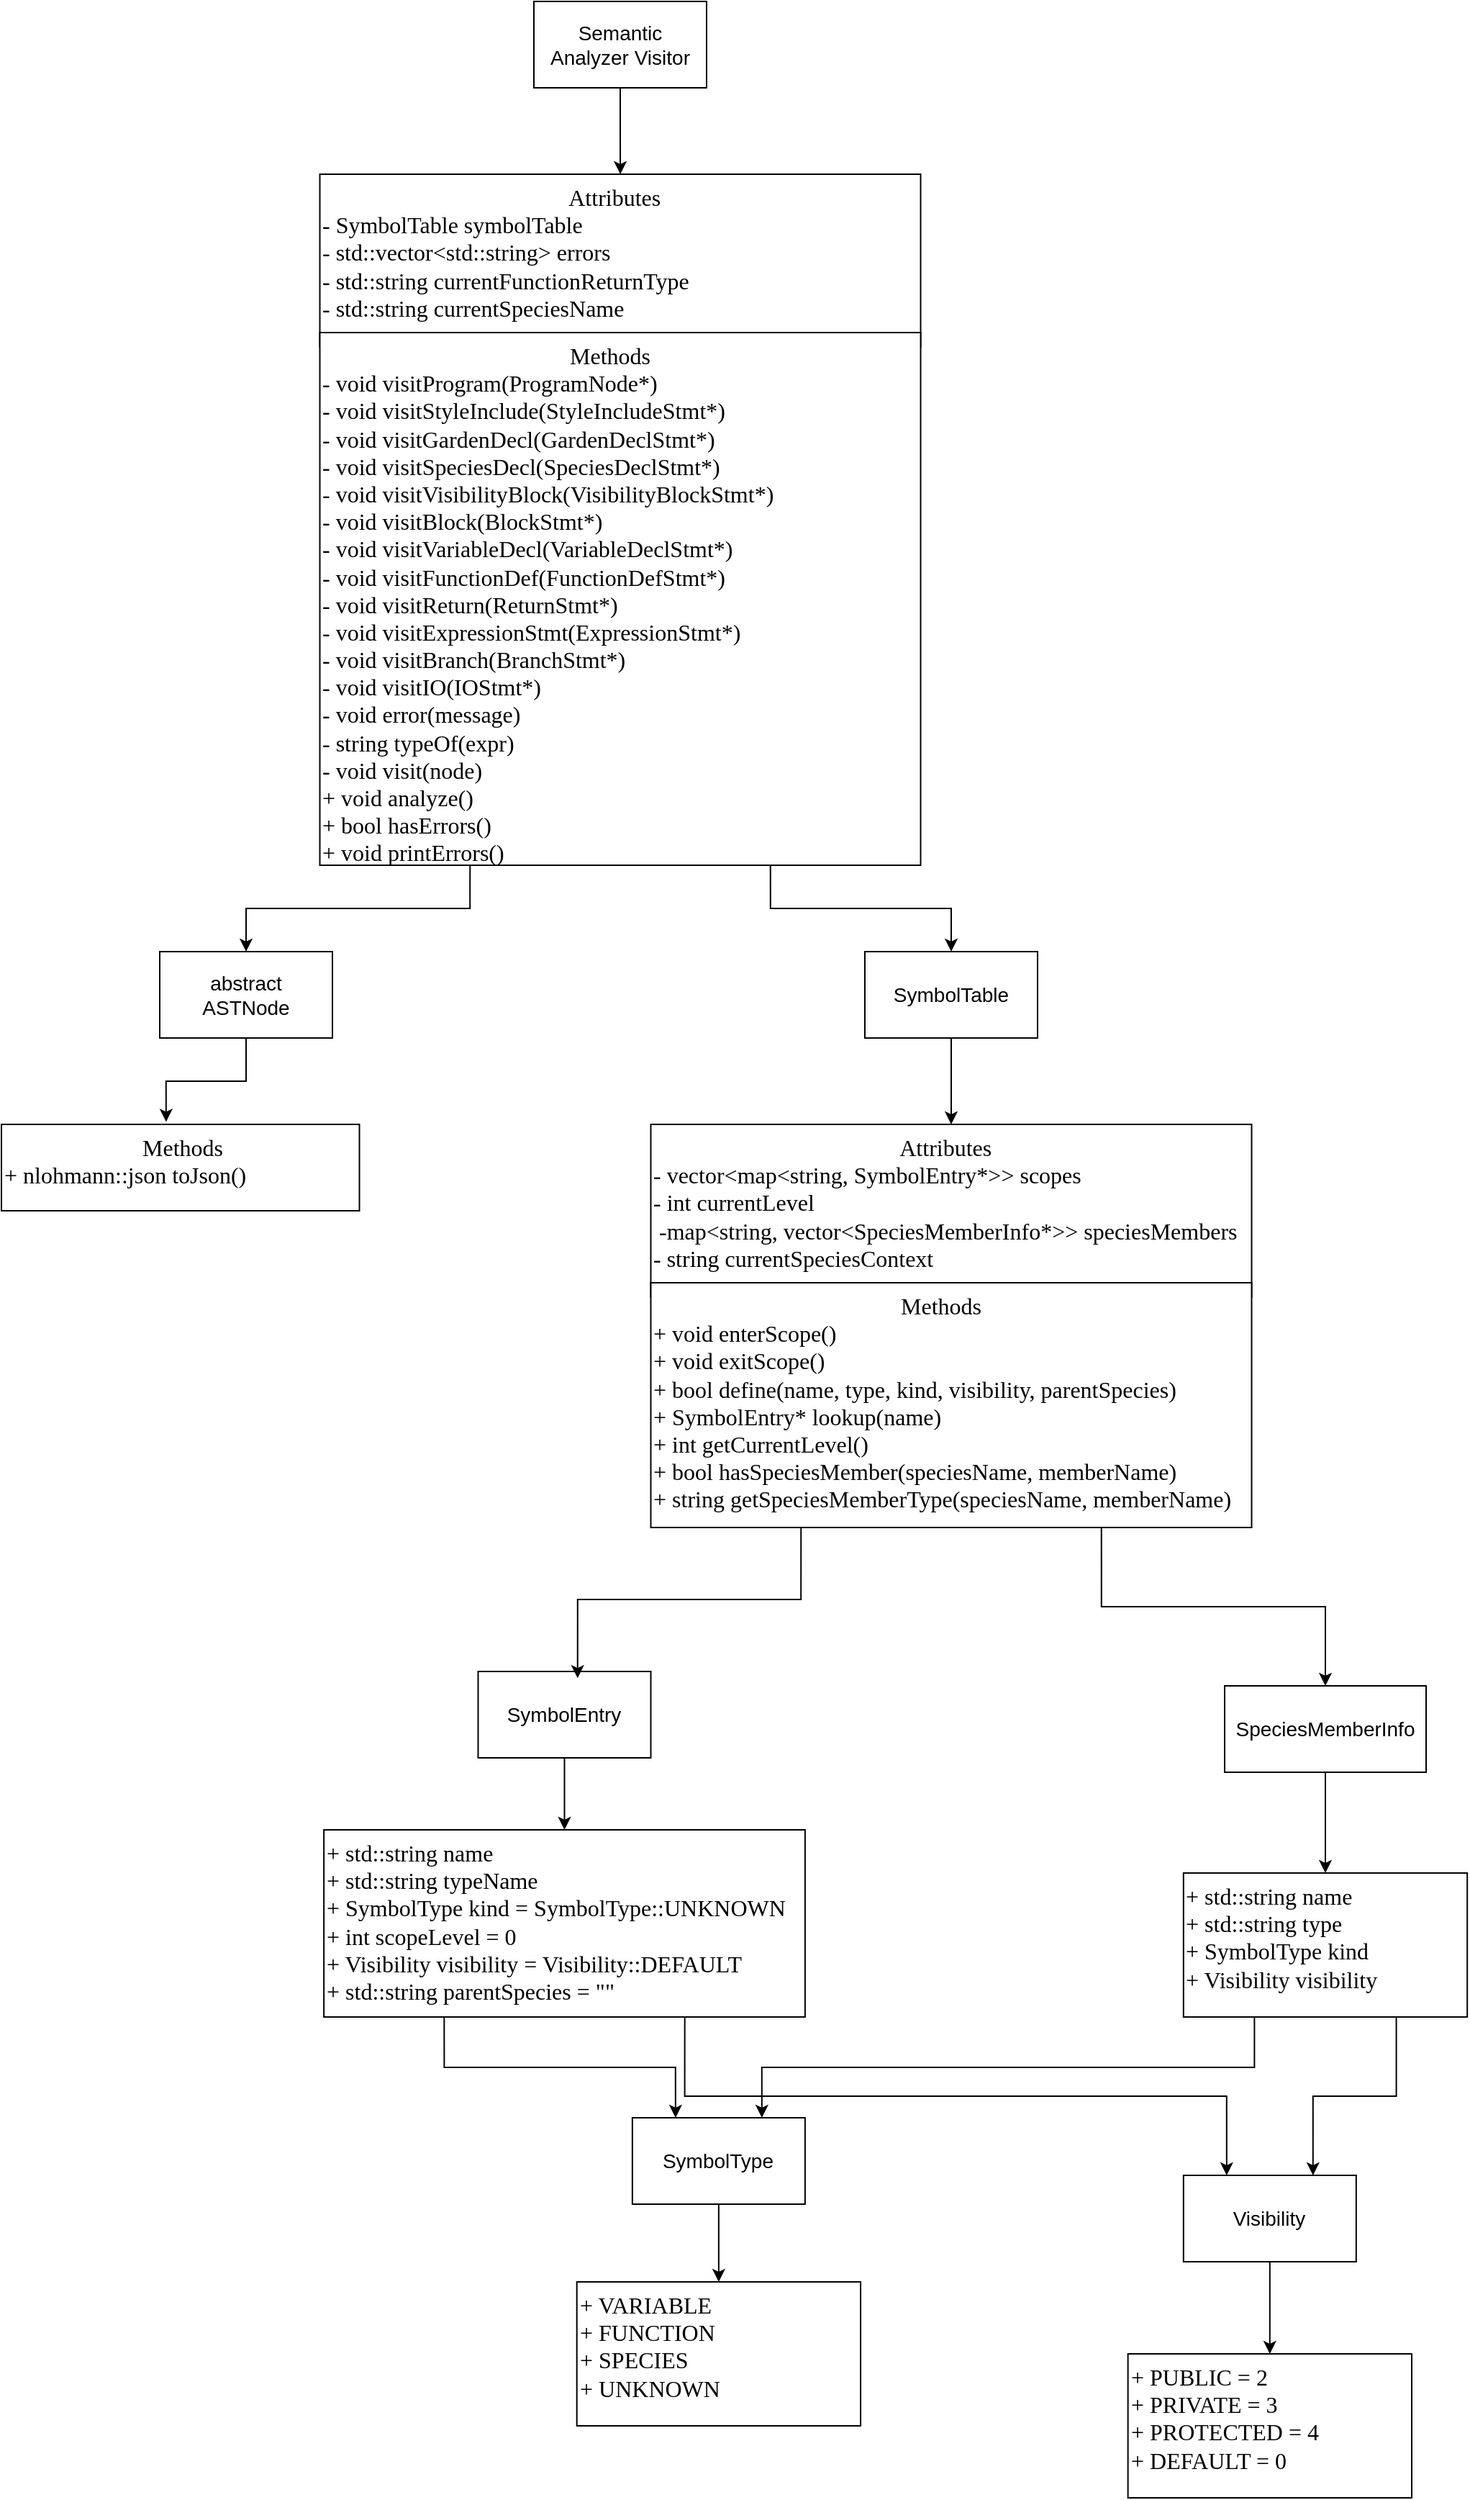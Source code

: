 <mxfile version="26.2.14">
  <diagram name="Trang-1" id="ae18-4LUJwS0NWcRIFIJ">
    <mxGraphModel grid="1" page="1" gridSize="10" guides="1" tooltips="1" connect="1" arrows="1" fold="1" pageScale="1" pageWidth="827" pageHeight="1169" math="0" shadow="0">
      <root>
        <mxCell id="0" />
        <mxCell id="1" parent="0" />
        <mxCell id="i1gnTmM2DgrWp9bDKEA0-6" style="edgeStyle=orthogonalEdgeStyle;rounded=0;orthogonalLoop=1;jettySize=auto;html=1;exitX=0.5;exitY=1;exitDx=0;exitDy=0;" edge="1" parent="1" source="i1gnTmM2DgrWp9bDKEA0-1" target="i1gnTmM2DgrWp9bDKEA0-4">
          <mxGeometry relative="1" as="geometry" />
        </mxCell>
        <mxCell id="i1gnTmM2DgrWp9bDKEA0-1" value="Semantic&lt;br&gt;Analyzer Visitor" style="rounded=0;whiteSpace=wrap;html=1;spacing=2;fontSize=14;" vertex="1" parent="1">
          <mxGeometry x="390" y="70" width="120" height="60" as="geometry" />
        </mxCell>
        <mxCell id="i1gnTmM2DgrWp9bDKEA0-4" value="&lt;font&gt;&lt;span style=&quot;white-space: pre;&quot;&gt;&#x9;&lt;/span&gt;&lt;span style=&quot;white-space: pre;&quot;&gt;&#x9;&lt;/span&gt;&lt;span style=&quot;white-space: pre;&quot;&gt;&#x9;&lt;span style=&quot;white-space: pre;&quot;&gt;&#x9;&lt;/span&gt;&lt;span style=&quot;white-space: pre;&quot;&gt;&#x9;&lt;/span&gt; &lt;/span&gt;&amp;nbsp; Attributes&lt;/font&gt;&lt;div&gt;&lt;div&gt;&lt;font&gt;-&lt;/font&gt;&lt;span style=&quot;background-color: transparent;&quot;&gt;&amp;nbsp;SymbolTable symbolTable&lt;/span&gt;&lt;/div&gt;&lt;div&gt;- std::vector&amp;lt;std::string&amp;gt; errors&lt;/div&gt;&lt;div&gt;- std::string currentFunctionReturnType&lt;/div&gt;&lt;div&gt;- std::string currentSpeciesName&lt;/div&gt;&lt;div&gt;&lt;br&gt;&lt;/div&gt;&lt;div&gt;&lt;br&gt;&lt;/div&gt;&lt;div&gt;&lt;br&gt;&lt;/div&gt;&lt;/div&gt;" style="rounded=0;whiteSpace=wrap;html=1;align=left;verticalAlign=top;fontSize=16;fontFamily=Times New Roman;" vertex="1" parent="1">
          <mxGeometry x="241.25" y="190" width="417.5" height="120" as="geometry" />
        </mxCell>
        <mxCell id="i1gnTmM2DgrWp9bDKEA0-15" style="edgeStyle=orthogonalEdgeStyle;rounded=0;orthogonalLoop=1;jettySize=auto;html=1;exitX=0.25;exitY=1;exitDx=0;exitDy=0;entryX=0.5;entryY=0;entryDx=0;entryDy=0;" edge="1" parent="1" source="i1gnTmM2DgrWp9bDKEA0-5" target="i1gnTmM2DgrWp9bDKEA0-10">
          <mxGeometry relative="1" as="geometry" />
        </mxCell>
        <mxCell id="i1gnTmM2DgrWp9bDKEA0-18" style="edgeStyle=orthogonalEdgeStyle;rounded=0;orthogonalLoop=1;jettySize=auto;html=1;exitX=0.75;exitY=1;exitDx=0;exitDy=0;entryX=0.5;entryY=0;entryDx=0;entryDy=0;" edge="1" parent="1" source="i1gnTmM2DgrWp9bDKEA0-5" target="i1gnTmM2DgrWp9bDKEA0-17">
          <mxGeometry relative="1" as="geometry" />
        </mxCell>
        <mxCell id="i1gnTmM2DgrWp9bDKEA0-5" value="&lt;font&gt;&lt;span style=&quot;white-space: pre;&quot;&gt;&#x9;&lt;/span&gt;&lt;span style=&quot;white-space: pre;&quot;&gt;&#x9;&lt;/span&gt;&lt;span style=&quot;white-space: pre;&quot;&gt;&#x9;&lt;span style=&quot;white-space: pre;&quot;&gt;&#x9;&lt;span style=&quot;white-space: pre;&quot;&gt;&#x9;&lt;/span&gt;   &lt;/span&gt;&lt;/span&gt;Methods&lt;/font&gt;&lt;div&gt;&lt;div&gt;&lt;div&gt;&lt;div&gt;- void visitProgram(ProgramNode*)&lt;/div&gt;&lt;div&gt;- void visitStyleInclude(StyleIncludeStmt*)&lt;/div&gt;&lt;div&gt;- void visitGardenDecl(GardenDeclStmt*)&lt;/div&gt;&lt;div&gt;- void visitSpeciesDecl(SpeciesDeclStmt*)&lt;/div&gt;&lt;div&gt;- void visitVisibilityBlock(VisibilityBlockStmt*)&lt;/div&gt;&lt;div&gt;- void visitBlock(BlockStmt*)&lt;/div&gt;&lt;div&gt;- void visitVariableDecl(VariableDeclStmt*)&lt;/div&gt;&lt;div&gt;- void visitFunctionDef(FunctionDefStmt*)&lt;/div&gt;&lt;div&gt;- void visitReturn(ReturnStmt*)&lt;/div&gt;&lt;div&gt;- void visitExpressionStmt(ExpressionStmt*)&lt;/div&gt;&lt;div&gt;- void visitBranch(BranchStmt*)&lt;/div&gt;&lt;div&gt;- void visitIO(IOStmt*)&lt;/div&gt;&lt;/div&gt;&lt;/div&gt;&lt;/div&gt;&lt;div&gt;&lt;div&gt;- void error(message)&lt;/div&gt;&lt;div&gt;- string typeOf(expr)&lt;/div&gt;&lt;div&gt;- void visit(node)&lt;/div&gt;&lt;/div&gt;&lt;div&gt;&lt;div&gt;+ void analyze()&lt;/div&gt;&lt;div&gt;+ bool hasErrors()&lt;/div&gt;&lt;div&gt;+ void printErrors()&lt;/div&gt;&lt;/div&gt;&lt;div&gt;&lt;br&gt;&lt;/div&gt;" style="rounded=0;whiteSpace=wrap;html=1;align=left;verticalAlign=top;fontSize=16;fontFamily=Times New Roman;" vertex="1" parent="1">
          <mxGeometry x="241.25" y="300" width="417.5" height="370" as="geometry" />
        </mxCell>
        <mxCell id="i1gnTmM2DgrWp9bDKEA0-10" value="abstract&lt;br&gt;ASTNode" style="rounded=0;whiteSpace=wrap;html=1;spacing=2;fontSize=14;" vertex="1" parent="1">
          <mxGeometry x="130" y="730" width="120" height="60" as="geometry" />
        </mxCell>
        <mxCell id="i1gnTmM2DgrWp9bDKEA0-13" value="&lt;font&gt;&lt;span style=&quot;white-space: pre;&quot;&gt;&#x9;&lt;span style=&quot;white-space: pre;&quot;&gt;&#x9;&lt;/span&gt;&lt;span style=&quot;white-space: pre;&quot;&gt;&#x9;&lt;/span&gt;&lt;/span&gt;Methods&lt;/font&gt;&lt;div&gt;+ nlohmann::json toJson()&lt;/div&gt;&lt;div&gt;&lt;br&gt;&lt;/div&gt;" style="rounded=0;whiteSpace=wrap;html=1;align=left;verticalAlign=top;fontSize=16;fontFamily=Times New Roman;" vertex="1" parent="1">
          <mxGeometry x="20" y="850" width="248.75" height="60" as="geometry" />
        </mxCell>
        <mxCell id="i1gnTmM2DgrWp9bDKEA0-14" style="edgeStyle=orthogonalEdgeStyle;rounded=0;orthogonalLoop=1;jettySize=auto;html=1;exitX=0.5;exitY=1;exitDx=0;exitDy=0;entryX=0.46;entryY=-0.03;entryDx=0;entryDy=0;entryPerimeter=0;" edge="1" parent="1" source="i1gnTmM2DgrWp9bDKEA0-10" target="i1gnTmM2DgrWp9bDKEA0-13">
          <mxGeometry relative="1" as="geometry" />
        </mxCell>
        <mxCell id="i1gnTmM2DgrWp9bDKEA0-21" style="edgeStyle=orthogonalEdgeStyle;rounded=0;orthogonalLoop=1;jettySize=auto;html=1;exitX=0.5;exitY=1;exitDx=0;exitDy=0;entryX=0.5;entryY=0;entryDx=0;entryDy=0;" edge="1" parent="1" source="i1gnTmM2DgrWp9bDKEA0-17" target="i1gnTmM2DgrWp9bDKEA0-19">
          <mxGeometry relative="1" as="geometry" />
        </mxCell>
        <mxCell id="i1gnTmM2DgrWp9bDKEA0-17" value="SymbolTable" style="rounded=0;whiteSpace=wrap;html=1;spacing=2;fontSize=14;" vertex="1" parent="1">
          <mxGeometry x="620" y="730" width="120" height="60" as="geometry" />
        </mxCell>
        <mxCell id="i1gnTmM2DgrWp9bDKEA0-19" value="&lt;font&gt;&lt;span style=&quot;white-space: pre;&quot;&gt;&#x9;&lt;/span&gt;&lt;span style=&quot;white-space: pre;&quot;&gt;&#x9;&lt;/span&gt;&lt;span style=&quot;white-space: pre;&quot;&gt;&#x9;&lt;span style=&quot;white-space: pre;&quot;&gt;&#x9;&lt;/span&gt;&lt;span style=&quot;white-space: pre;&quot;&gt;&#x9;&lt;/span&gt; &lt;/span&gt;&amp;nbsp; Attributes&lt;/font&gt;&lt;div&gt;&lt;div&gt;&lt;div&gt;- vector&amp;lt;map&amp;lt;string, SymbolEntry*&amp;gt;&amp;gt; scopes&amp;nbsp;&lt;/div&gt;&lt;div&gt;- int currentLevel&amp;nbsp;&lt;/div&gt;&lt;div&gt;&amp;nbsp;-map&amp;lt;string, vector&amp;lt;SpeciesMemberInfo*&amp;gt;&amp;gt; speciesMembers&amp;nbsp;&lt;/div&gt;&lt;div&gt;- string currentSpeciesContext&lt;/div&gt;&lt;/div&gt;&lt;div&gt;&lt;br&gt;&lt;/div&gt;&lt;div&gt;&lt;br&gt;&lt;/div&gt;&lt;div&gt;&lt;br&gt;&lt;/div&gt;&lt;/div&gt;" style="rounded=0;whiteSpace=wrap;html=1;align=left;verticalAlign=top;fontSize=16;fontFamily=Times New Roman;" vertex="1" parent="1">
          <mxGeometry x="471.25" y="850" width="417.5" height="120" as="geometry" />
        </mxCell>
        <mxCell id="i1gnTmM2DgrWp9bDKEA0-27" style="edgeStyle=orthogonalEdgeStyle;rounded=0;orthogonalLoop=1;jettySize=auto;html=1;exitX=0.75;exitY=1;exitDx=0;exitDy=0;entryX=0.5;entryY=0;entryDx=0;entryDy=0;" edge="1" parent="1" source="i1gnTmM2DgrWp9bDKEA0-20" target="i1gnTmM2DgrWp9bDKEA0-26">
          <mxGeometry relative="1" as="geometry" />
        </mxCell>
        <mxCell id="i1gnTmM2DgrWp9bDKEA0-20" value="&lt;font&gt;&lt;span style=&quot;white-space: pre;&quot;&gt;&#x9;&lt;/span&gt;&lt;span style=&quot;white-space: pre;&quot;&gt;&#x9;&lt;/span&gt;&lt;span style=&quot;white-space: pre;&quot;&gt;&#x9;&lt;span style=&quot;white-space: pre;&quot;&gt;&#x9;&lt;span style=&quot;white-space: pre;&quot;&gt;&#x9;&lt;/span&gt;   &lt;/span&gt;&lt;/span&gt;Methods&lt;/font&gt;&lt;div&gt;&lt;div&gt;+ void enterScope()&amp;nbsp;&lt;/div&gt;&lt;div&gt;+ void exitScope()&amp;nbsp;&lt;/div&gt;&lt;div&gt;+ bool define(name, type, kind, visibility, parentSpecies)&amp;nbsp;&lt;/div&gt;&lt;div&gt;+ SymbolEntry* lookup(name)&amp;nbsp;&lt;/div&gt;&lt;div&gt;+ int getCurrentLevel()&amp;nbsp;&lt;/div&gt;&lt;div&gt;+ bool hasSpeciesMember(speciesName, memberName)&amp;nbsp;&lt;/div&gt;&lt;div&gt;+ string getSpeciesMemberType(speciesName, memberName)&lt;/div&gt;&lt;/div&gt;&lt;div&gt;&lt;br&gt;&lt;/div&gt;" style="rounded=0;whiteSpace=wrap;html=1;align=left;verticalAlign=top;fontSize=16;fontFamily=Times New Roman;" vertex="1" parent="1">
          <mxGeometry x="471.25" y="960" width="417.5" height="170" as="geometry" />
        </mxCell>
        <mxCell id="i1gnTmM2DgrWp9bDKEA0-25" style="edgeStyle=orthogonalEdgeStyle;rounded=0;orthogonalLoop=1;jettySize=auto;html=1;exitX=0.5;exitY=1;exitDx=0;exitDy=0;entryX=0.5;entryY=0;entryDx=0;entryDy=0;" edge="1" parent="1" source="i1gnTmM2DgrWp9bDKEA0-23" target="i1gnTmM2DgrWp9bDKEA0-24">
          <mxGeometry relative="1" as="geometry" />
        </mxCell>
        <mxCell id="i1gnTmM2DgrWp9bDKEA0-23" value="SymbolEntry" style="rounded=0;whiteSpace=wrap;html=1;spacing=2;fontSize=14;" vertex="1" parent="1">
          <mxGeometry x="351.25" y="1230" width="120" height="60" as="geometry" />
        </mxCell>
        <mxCell id="i1gnTmM2DgrWp9bDKEA0-33" style="edgeStyle=orthogonalEdgeStyle;rounded=0;orthogonalLoop=1;jettySize=auto;html=1;exitX=0.25;exitY=1;exitDx=0;exitDy=0;entryX=0.25;entryY=0;entryDx=0;entryDy=0;" edge="1" parent="1" source="i1gnTmM2DgrWp9bDKEA0-24" target="i1gnTmM2DgrWp9bDKEA0-31">
          <mxGeometry relative="1" as="geometry" />
        </mxCell>
        <mxCell id="i1gnTmM2DgrWp9bDKEA0-40" style="edgeStyle=orthogonalEdgeStyle;rounded=0;orthogonalLoop=1;jettySize=auto;html=1;exitX=0.75;exitY=1;exitDx=0;exitDy=0;entryX=0.25;entryY=0;entryDx=0;entryDy=0;" edge="1" parent="1" source="i1gnTmM2DgrWp9bDKEA0-24" target="i1gnTmM2DgrWp9bDKEA0-36">
          <mxGeometry relative="1" as="geometry" />
        </mxCell>
        <mxCell id="i1gnTmM2DgrWp9bDKEA0-24" value="&lt;div&gt;+ std::string name&lt;br/&gt;+ std::string typeName&lt;br/&gt;+ SymbolType kind = SymbolType::UNKNOWN&lt;br/&gt;+ int scopeLevel = 0&lt;br/&gt;+ Visibility visibility = Visibility::DEFAULT&lt;br/&gt;+ std::string parentSpecies = &quot;&quot;&lt;/div&gt;" style="rounded=0;whiteSpace=wrap;html=1;align=left;verticalAlign=top;fontSize=16;fontFamily=Times New Roman;" vertex="1" parent="1">
          <mxGeometry x="244.07" y="1340" width="334.37" height="130" as="geometry" />
        </mxCell>
        <mxCell id="i1gnTmM2DgrWp9bDKEA0-30" style="edgeStyle=orthogonalEdgeStyle;rounded=0;orthogonalLoop=1;jettySize=auto;html=1;exitX=0.5;exitY=1;exitDx=0;exitDy=0;entryX=0.5;entryY=0;entryDx=0;entryDy=0;" edge="1" parent="1" source="i1gnTmM2DgrWp9bDKEA0-26" target="i1gnTmM2DgrWp9bDKEA0-29">
          <mxGeometry relative="1" as="geometry" />
        </mxCell>
        <mxCell id="i1gnTmM2DgrWp9bDKEA0-26" value="SpeciesMemberInfo" style="rounded=0;whiteSpace=wrap;html=1;spacing=2;fontSize=14;" vertex="1" parent="1">
          <mxGeometry x="870" y="1240" width="140" height="60" as="geometry" />
        </mxCell>
        <mxCell id="i1gnTmM2DgrWp9bDKEA0-28" style="edgeStyle=orthogonalEdgeStyle;rounded=0;orthogonalLoop=1;jettySize=auto;html=1;exitX=0.25;exitY=1;exitDx=0;exitDy=0;entryX=0.576;entryY=0.077;entryDx=0;entryDy=0;entryPerimeter=0;" edge="1" parent="1" source="i1gnTmM2DgrWp9bDKEA0-20" target="i1gnTmM2DgrWp9bDKEA0-23">
          <mxGeometry relative="1" as="geometry" />
        </mxCell>
        <mxCell id="i1gnTmM2DgrWp9bDKEA0-32" style="edgeStyle=orthogonalEdgeStyle;rounded=0;orthogonalLoop=1;jettySize=auto;html=1;exitX=0.25;exitY=1;exitDx=0;exitDy=0;entryX=0.75;entryY=0;entryDx=0;entryDy=0;" edge="1" parent="1" source="i1gnTmM2DgrWp9bDKEA0-29" target="i1gnTmM2DgrWp9bDKEA0-31">
          <mxGeometry relative="1" as="geometry" />
        </mxCell>
        <mxCell id="i1gnTmM2DgrWp9bDKEA0-41" style="edgeStyle=orthogonalEdgeStyle;rounded=0;orthogonalLoop=1;jettySize=auto;html=1;exitX=0.75;exitY=1;exitDx=0;exitDy=0;entryX=0.75;entryY=0;entryDx=0;entryDy=0;" edge="1" parent="1" source="i1gnTmM2DgrWp9bDKEA0-29" target="i1gnTmM2DgrWp9bDKEA0-36">
          <mxGeometry relative="1" as="geometry" />
        </mxCell>
        <mxCell id="i1gnTmM2DgrWp9bDKEA0-29" value="&lt;div&gt;+ std::string name&lt;/div&gt;&lt;div&gt;+ std::string type&lt;/div&gt;&lt;div&gt;+ SymbolType kind&lt;/div&gt;&lt;div&gt;+ Visibility visibility&lt;/div&gt;" style="rounded=0;whiteSpace=wrap;html=1;align=left;verticalAlign=top;fontSize=16;fontFamily=Times New Roman;" vertex="1" parent="1">
          <mxGeometry x="841.41" y="1370" width="197.18" height="100" as="geometry" />
        </mxCell>
        <mxCell id="i1gnTmM2DgrWp9bDKEA0-35" style="edgeStyle=orthogonalEdgeStyle;rounded=0;orthogonalLoop=1;jettySize=auto;html=1;exitX=0.5;exitY=1;exitDx=0;exitDy=0;entryX=0.5;entryY=0;entryDx=0;entryDy=0;" edge="1" parent="1" source="i1gnTmM2DgrWp9bDKEA0-31" target="i1gnTmM2DgrWp9bDKEA0-34">
          <mxGeometry relative="1" as="geometry" />
        </mxCell>
        <mxCell id="i1gnTmM2DgrWp9bDKEA0-31" value="SymbolType" style="rounded=0;whiteSpace=wrap;html=1;spacing=2;fontSize=14;" vertex="1" parent="1">
          <mxGeometry x="458.44" y="1540" width="120" height="60" as="geometry" />
        </mxCell>
        <mxCell id="i1gnTmM2DgrWp9bDKEA0-34" value="&lt;div&gt;+ VARIABLE&lt;/div&gt;&lt;div&gt;+ FUNCTION&lt;/div&gt;&lt;div&gt;+ SPECIES&lt;/div&gt;&lt;div&gt;+ UNKNOWN&lt;/div&gt;" style="rounded=0;whiteSpace=wrap;html=1;align=left;verticalAlign=top;fontSize=16;fontFamily=Times New Roman;" vertex="1" parent="1">
          <mxGeometry x="419.85" y="1654" width="197.18" height="100" as="geometry" />
        </mxCell>
        <mxCell id="i1gnTmM2DgrWp9bDKEA0-38" style="edgeStyle=orthogonalEdgeStyle;rounded=0;orthogonalLoop=1;jettySize=auto;html=1;exitX=0.5;exitY=1;exitDx=0;exitDy=0;entryX=0.5;entryY=0;entryDx=0;entryDy=0;" edge="1" parent="1" source="i1gnTmM2DgrWp9bDKEA0-36" target="i1gnTmM2DgrWp9bDKEA0-37">
          <mxGeometry relative="1" as="geometry" />
        </mxCell>
        <mxCell id="i1gnTmM2DgrWp9bDKEA0-36" value="Visibility" style="rounded=0;whiteSpace=wrap;html=1;spacing=2;fontSize=14;" vertex="1" parent="1">
          <mxGeometry x="841.41" y="1580" width="120" height="60" as="geometry" />
        </mxCell>
        <mxCell id="i1gnTmM2DgrWp9bDKEA0-37" value="&lt;div&gt;+ PUBLIC = 2&lt;/div&gt;&lt;div&gt;+ PRIVATE = 3&lt;/div&gt;&lt;div&gt;+ PROTECTED = 4&lt;/div&gt;&lt;div&gt;+ DEFAULT = 0&lt;/div&gt;" style="rounded=0;whiteSpace=wrap;html=1;align=left;verticalAlign=top;fontSize=16;fontFamily=Times New Roman;" vertex="1" parent="1">
          <mxGeometry x="802.82" y="1704" width="197.18" height="100" as="geometry" />
        </mxCell>
      </root>
    </mxGraphModel>
  </diagram>
</mxfile>
